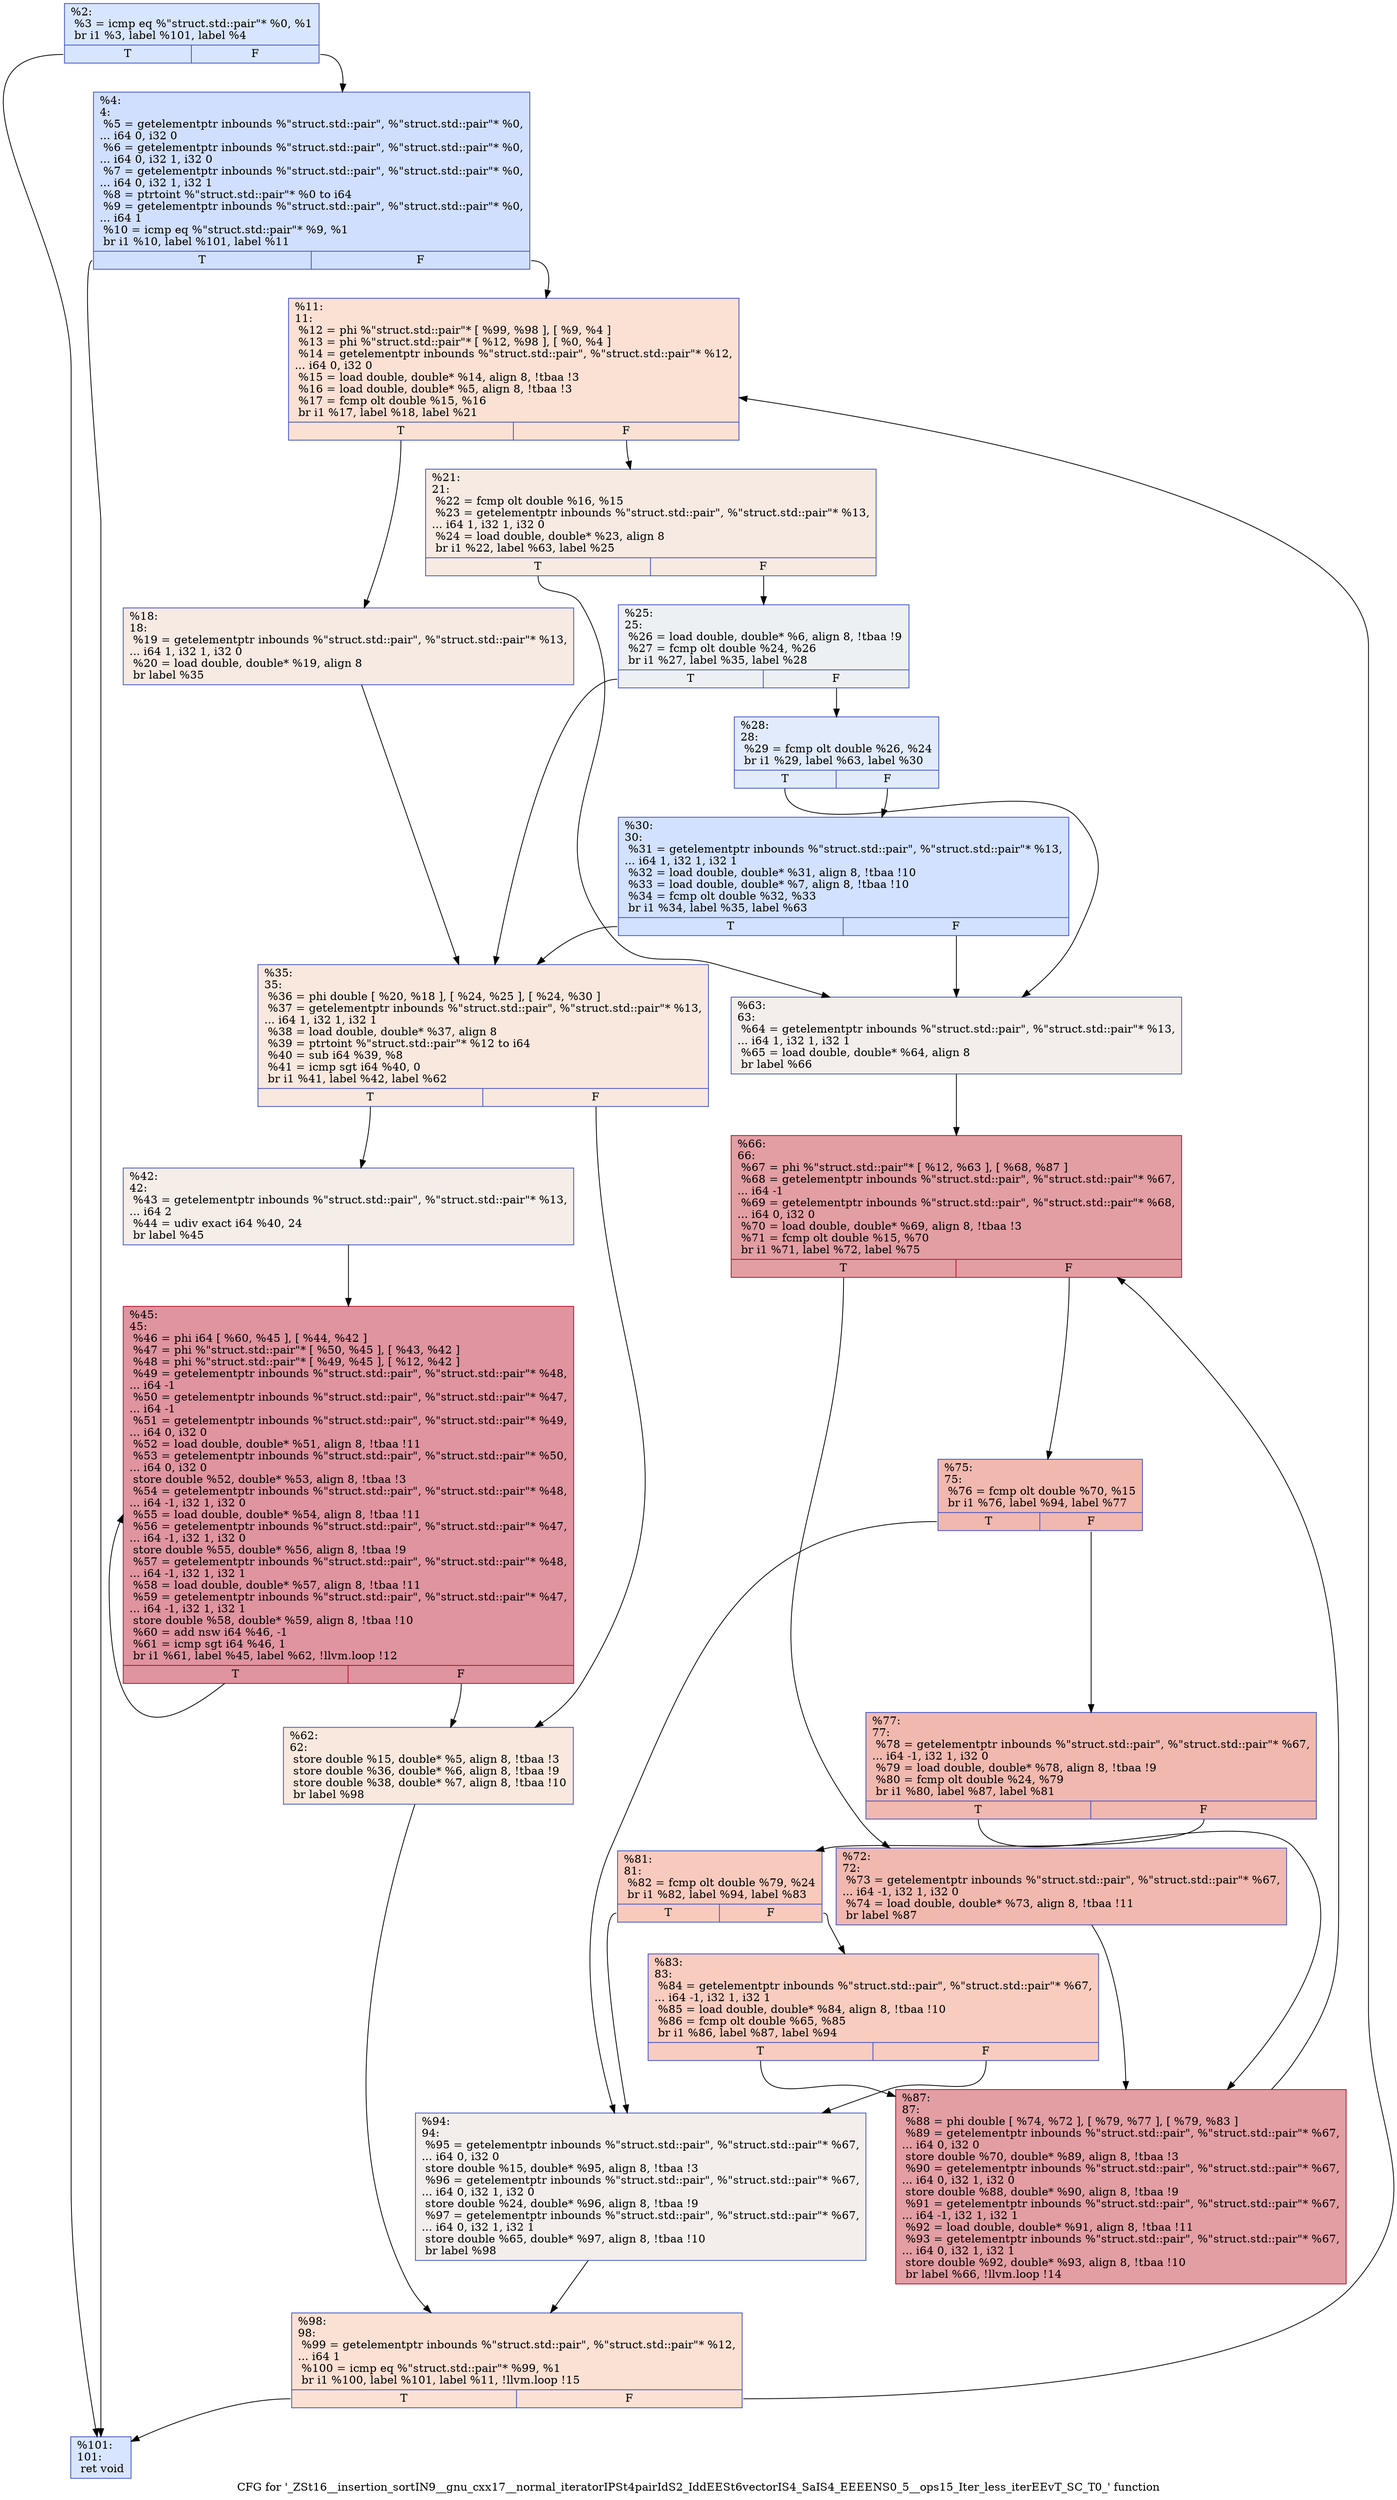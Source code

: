 digraph "CFG for '_ZSt16__insertion_sortIN9__gnu_cxx17__normal_iteratorIPSt4pairIdS2_IddEESt6vectorIS4_SaIS4_EEEENS0_5__ops15_Iter_less_iterEEvT_SC_T0_' function" {
	label="CFG for '_ZSt16__insertion_sortIN9__gnu_cxx17__normal_iteratorIPSt4pairIdS2_IddEESt6vectorIS4_SaIS4_EEEENS0_5__ops15_Iter_less_iterEEvT_SC_T0_' function";

	Node0x55e2c5d2f8f0 [shape=record,color="#3d50c3ff", style=filled, fillcolor="#a7c5fe70",label="{%2:\l  %3 = icmp eq %\"struct.std::pair\"* %0, %1\l  br i1 %3, label %101, label %4\l|{<s0>T|<s1>F}}"];
	Node0x55e2c5d2f8f0:s0 -> Node0x55e2c5d2f940;
	Node0x55e2c5d2f8f0:s1 -> Node0x55e2c5d2f990;
	Node0x55e2c5d2f990 [shape=record,color="#3d50c3ff", style=filled, fillcolor="#96b7ff70",label="{%4:\l4:                                                \l  %5 = getelementptr inbounds %\"struct.std::pair\", %\"struct.std::pair\"* %0,\l... i64 0, i32 0\l  %6 = getelementptr inbounds %\"struct.std::pair\", %\"struct.std::pair\"* %0,\l... i64 0, i32 1, i32 0\l  %7 = getelementptr inbounds %\"struct.std::pair\", %\"struct.std::pair\"* %0,\l... i64 0, i32 1, i32 1\l  %8 = ptrtoint %\"struct.std::pair\"* %0 to i64\l  %9 = getelementptr inbounds %\"struct.std::pair\", %\"struct.std::pair\"* %0,\l... i64 1\l  %10 = icmp eq %\"struct.std::pair\"* %9, %1\l  br i1 %10, label %101, label %11\l|{<s0>T|<s1>F}}"];
	Node0x55e2c5d2f990:s0 -> Node0x55e2c5d2f940;
	Node0x55e2c5d2f990:s1 -> Node0x55e2c5d2fa90;
	Node0x55e2c5d2fa90 [shape=record,color="#3d50c3ff", style=filled, fillcolor="#f7b99e70",label="{%11:\l11:                                               \l  %12 = phi %\"struct.std::pair\"* [ %99, %98 ], [ %9, %4 ]\l  %13 = phi %\"struct.std::pair\"* [ %12, %98 ], [ %0, %4 ]\l  %14 = getelementptr inbounds %\"struct.std::pair\", %\"struct.std::pair\"* %12,\l... i64 0, i32 0\l  %15 = load double, double* %14, align 8, !tbaa !3\l  %16 = load double, double* %5, align 8, !tbaa !3\l  %17 = fcmp olt double %15, %16\l  br i1 %17, label %18, label %21\l|{<s0>T|<s1>F}}"];
	Node0x55e2c5d2fa90:s0 -> Node0x55e2c5d339e0;
	Node0x55e2c5d2fa90:s1 -> Node0x55e2c5d33a30;
	Node0x55e2c5d339e0 [shape=record,color="#3d50c3ff", style=filled, fillcolor="#eed0c070",label="{%18:\l18:                                               \l  %19 = getelementptr inbounds %\"struct.std::pair\", %\"struct.std::pair\"* %13,\l... i64 1, i32 1, i32 0\l  %20 = load double, double* %19, align 8\l  br label %35\l}"];
	Node0x55e2c5d339e0 -> Node0x55e2c5d33c80;
	Node0x55e2c5d33a30 [shape=record,color="#3d50c3ff", style=filled, fillcolor="#eed0c070",label="{%21:\l21:                                               \l  %22 = fcmp olt double %16, %15\l  %23 = getelementptr inbounds %\"struct.std::pair\", %\"struct.std::pair\"* %13,\l... i64 1, i32 1, i32 0\l  %24 = load double, double* %23, align 8\l  br i1 %22, label %63, label %25\l|{<s0>T|<s1>F}}"];
	Node0x55e2c5d33a30:s0 -> Node0x55e2c5d33f20;
	Node0x55e2c5d33a30:s1 -> Node0x55e2c5d33f70;
	Node0x55e2c5d33f70 [shape=record,color="#3d50c3ff", style=filled, fillcolor="#d6dce470",label="{%25:\l25:                                               \l  %26 = load double, double* %6, align 8, !tbaa !9\l  %27 = fcmp olt double %24, %26\l  br i1 %27, label %35, label %28\l|{<s0>T|<s1>F}}"];
	Node0x55e2c5d33f70:s0 -> Node0x55e2c5d33c80;
	Node0x55e2c5d33f70:s1 -> Node0x55e2c5d341b0;
	Node0x55e2c5d341b0 [shape=record,color="#3d50c3ff", style=filled, fillcolor="#bbd1f870",label="{%28:\l28:                                               \l  %29 = fcmp olt double %26, %24\l  br i1 %29, label %63, label %30\l|{<s0>T|<s1>F}}"];
	Node0x55e2c5d341b0:s0 -> Node0x55e2c5d33f20;
	Node0x55e2c5d341b0:s1 -> Node0x55e2c5d34340;
	Node0x55e2c5d34340 [shape=record,color="#3d50c3ff", style=filled, fillcolor="#9abbff70",label="{%30:\l30:                                               \l  %31 = getelementptr inbounds %\"struct.std::pair\", %\"struct.std::pair\"* %13,\l... i64 1, i32 1, i32 1\l  %32 = load double, double* %31, align 8, !tbaa !10\l  %33 = load double, double* %7, align 8, !tbaa !10\l  %34 = fcmp olt double %32, %33\l  br i1 %34, label %35, label %63\l|{<s0>T|<s1>F}}"];
	Node0x55e2c5d34340:s0 -> Node0x55e2c5d33c80;
	Node0x55e2c5d34340:s1 -> Node0x55e2c5d33f20;
	Node0x55e2c5d33c80 [shape=record,color="#3d50c3ff", style=filled, fillcolor="#f2cab570",label="{%35:\l35:                                               \l  %36 = phi double [ %20, %18 ], [ %24, %25 ], [ %24, %30 ]\l  %37 = getelementptr inbounds %\"struct.std::pair\", %\"struct.std::pair\"* %13,\l... i64 1, i32 1, i32 1\l  %38 = load double, double* %37, align 8\l  %39 = ptrtoint %\"struct.std::pair\"* %12 to i64\l  %40 = sub i64 %39, %8\l  %41 = icmp sgt i64 %40, 0\l  br i1 %41, label %42, label %62\l|{<s0>T|<s1>F}}"];
	Node0x55e2c5d33c80:s0 -> Node0x55e2c5d34af0;
	Node0x55e2c5d33c80:s1 -> Node0x55e2c5d34b40;
	Node0x55e2c5d34af0 [shape=record,color="#3d50c3ff", style=filled, fillcolor="#e8d6cc70",label="{%42:\l42:                                               \l  %43 = getelementptr inbounds %\"struct.std::pair\", %\"struct.std::pair\"* %13,\l... i64 2\l  %44 = udiv exact i64 %40, 24\l  br label %45\l}"];
	Node0x55e2c5d34af0 -> Node0x55e2c5d34cd0;
	Node0x55e2c5d34cd0 [shape=record,color="#b70d28ff", style=filled, fillcolor="#b70d2870",label="{%45:\l45:                                               \l  %46 = phi i64 [ %60, %45 ], [ %44, %42 ]\l  %47 = phi %\"struct.std::pair\"* [ %50, %45 ], [ %43, %42 ]\l  %48 = phi %\"struct.std::pair\"* [ %49, %45 ], [ %12, %42 ]\l  %49 = getelementptr inbounds %\"struct.std::pair\", %\"struct.std::pair\"* %48,\l... i64 -1\l  %50 = getelementptr inbounds %\"struct.std::pair\", %\"struct.std::pair\"* %47,\l... i64 -1\l  %51 = getelementptr inbounds %\"struct.std::pair\", %\"struct.std::pair\"* %49,\l... i64 0, i32 0\l  %52 = load double, double* %51, align 8, !tbaa !11\l  %53 = getelementptr inbounds %\"struct.std::pair\", %\"struct.std::pair\"* %50,\l... i64 0, i32 0\l  store double %52, double* %53, align 8, !tbaa !3\l  %54 = getelementptr inbounds %\"struct.std::pair\", %\"struct.std::pair\"* %48,\l... i64 -1, i32 1, i32 0\l  %55 = load double, double* %54, align 8, !tbaa !11\l  %56 = getelementptr inbounds %\"struct.std::pair\", %\"struct.std::pair\"* %47,\l... i64 -1, i32 1, i32 0\l  store double %55, double* %56, align 8, !tbaa !9\l  %57 = getelementptr inbounds %\"struct.std::pair\", %\"struct.std::pair\"* %48,\l... i64 -1, i32 1, i32 1\l  %58 = load double, double* %57, align 8, !tbaa !11\l  %59 = getelementptr inbounds %\"struct.std::pair\", %\"struct.std::pair\"* %47,\l... i64 -1, i32 1, i32 1\l  store double %58, double* %59, align 8, !tbaa !10\l  %60 = add nsw i64 %46, -1\l  %61 = icmp sgt i64 %46, 1\l  br i1 %61, label %45, label %62, !llvm.loop !12\l|{<s0>T|<s1>F}}"];
	Node0x55e2c5d34cd0:s0 -> Node0x55e2c5d34cd0;
	Node0x55e2c5d34cd0:s1 -> Node0x55e2c5d34b40;
	Node0x55e2c5d34b40 [shape=record,color="#3d50c3ff", style=filled, fillcolor="#f2cab570",label="{%62:\l62:                                               \l  store double %15, double* %5, align 8, !tbaa !3\l  store double %36, double* %6, align 8, !tbaa !9\l  store double %38, double* %7, align 8, !tbaa !10\l  br label %98\l}"];
	Node0x55e2c5d34b40 -> Node0x55e2c5d2fe80;
	Node0x55e2c5d33f20 [shape=record,color="#3d50c3ff", style=filled, fillcolor="#e3d9d370",label="{%63:\l63:                                               \l  %64 = getelementptr inbounds %\"struct.std::pair\", %\"struct.std::pair\"* %13,\l... i64 1, i32 1, i32 1\l  %65 = load double, double* %64, align 8\l  br label %66\l}"];
	Node0x55e2c5d33f20 -> Node0x55e2c5d35e80;
	Node0x55e2c5d35e80 [shape=record,color="#b70d28ff", style=filled, fillcolor="#be242e70",label="{%66:\l66:                                               \l  %67 = phi %\"struct.std::pair\"* [ %12, %63 ], [ %68, %87 ]\l  %68 = getelementptr inbounds %\"struct.std::pair\", %\"struct.std::pair\"* %67,\l... i64 -1\l  %69 = getelementptr inbounds %\"struct.std::pair\", %\"struct.std::pair\"* %68,\l... i64 0, i32 0\l  %70 = load double, double* %69, align 8, !tbaa !3\l  %71 = fcmp olt double %15, %70\l  br i1 %71, label %72, label %75\l|{<s0>T|<s1>F}}"];
	Node0x55e2c5d35e80:s0 -> Node0x55e2c5d362a0;
	Node0x55e2c5d35e80:s1 -> Node0x55e2c5d362f0;
	Node0x55e2c5d362a0 [shape=record,color="#3d50c3ff", style=filled, fillcolor="#dc5d4a70",label="{%72:\l72:                                               \l  %73 = getelementptr inbounds %\"struct.std::pair\", %\"struct.std::pair\"* %67,\l... i64 -1, i32 1, i32 0\l  %74 = load double, double* %73, align 8, !tbaa !11\l  br label %87\l}"];
	Node0x55e2c5d362a0 -> Node0x55e2c5d35f40;
	Node0x55e2c5d362f0 [shape=record,color="#3d50c3ff", style=filled, fillcolor="#dc5d4a70",label="{%75:\l75:                                               \l  %76 = fcmp olt double %70, %15\l  br i1 %76, label %94, label %77\l|{<s0>T|<s1>F}}"];
	Node0x55e2c5d362f0:s0 -> Node0x55e2c5d36640;
	Node0x55e2c5d362f0:s1 -> Node0x55e2c5d36690;
	Node0x55e2c5d36690 [shape=record,color="#3d50c3ff", style=filled, fillcolor="#dc5d4a70",label="{%77:\l77:                                               \l  %78 = getelementptr inbounds %\"struct.std::pair\", %\"struct.std::pair\"* %67,\l... i64 -1, i32 1, i32 0\l  %79 = load double, double* %78, align 8, !tbaa !9\l  %80 = fcmp olt double %24, %79\l  br i1 %80, label %87, label %81\l|{<s0>T|<s1>F}}"];
	Node0x55e2c5d36690:s0 -> Node0x55e2c5d35f40;
	Node0x55e2c5d36690:s1 -> Node0x55e2c5d36970;
	Node0x55e2c5d36970 [shape=record,color="#3d50c3ff", style=filled, fillcolor="#ef886b70",label="{%81:\l81:                                               \l  %82 = fcmp olt double %79, %24\l  br i1 %82, label %94, label %83\l|{<s0>T|<s1>F}}"];
	Node0x55e2c5d36970:s0 -> Node0x55e2c5d36640;
	Node0x55e2c5d36970:s1 -> Node0x55e2c5d36b00;
	Node0x55e2c5d36b00 [shape=record,color="#3d50c3ff", style=filled, fillcolor="#f08b6e70",label="{%83:\l83:                                               \l  %84 = getelementptr inbounds %\"struct.std::pair\", %\"struct.std::pair\"* %67,\l... i64 -1, i32 1, i32 1\l  %85 = load double, double* %84, align 8, !tbaa !10\l  %86 = fcmp olt double %65, %85\l  br i1 %86, label %87, label %94\l|{<s0>T|<s1>F}}"];
	Node0x55e2c5d36b00:s0 -> Node0x55e2c5d35f40;
	Node0x55e2c5d36b00:s1 -> Node0x55e2c5d36640;
	Node0x55e2c5d35f40 [shape=record,color="#b70d28ff", style=filled, fillcolor="#be242e70",label="{%87:\l87:                                               \l  %88 = phi double [ %74, %72 ], [ %79, %77 ], [ %79, %83 ]\l  %89 = getelementptr inbounds %\"struct.std::pair\", %\"struct.std::pair\"* %67,\l... i64 0, i32 0\l  store double %70, double* %89, align 8, !tbaa !3\l  %90 = getelementptr inbounds %\"struct.std::pair\", %\"struct.std::pair\"* %67,\l... i64 0, i32 1, i32 0\l  store double %88, double* %90, align 8, !tbaa !9\l  %91 = getelementptr inbounds %\"struct.std::pair\", %\"struct.std::pair\"* %67,\l... i64 -1, i32 1, i32 1\l  %92 = load double, double* %91, align 8, !tbaa !11\l  %93 = getelementptr inbounds %\"struct.std::pair\", %\"struct.std::pair\"* %67,\l... i64 0, i32 1, i32 1\l  store double %92, double* %93, align 8, !tbaa !10\l  br label %66, !llvm.loop !14\l}"];
	Node0x55e2c5d35f40 -> Node0x55e2c5d35e80;
	Node0x55e2c5d36640 [shape=record,color="#3d50c3ff", style=filled, fillcolor="#e3d9d370",label="{%94:\l94:                                               \l  %95 = getelementptr inbounds %\"struct.std::pair\", %\"struct.std::pair\"* %67,\l... i64 0, i32 0\l  store double %15, double* %95, align 8, !tbaa !3\l  %96 = getelementptr inbounds %\"struct.std::pair\", %\"struct.std::pair\"* %67,\l... i64 0, i32 1, i32 0\l  store double %24, double* %96, align 8, !tbaa !9\l  %97 = getelementptr inbounds %\"struct.std::pair\", %\"struct.std::pair\"* %67,\l... i64 0, i32 1, i32 1\l  store double %65, double* %97, align 8, !tbaa !10\l  br label %98\l}"];
	Node0x55e2c5d36640 -> Node0x55e2c5d2fe80;
	Node0x55e2c5d2fe80 [shape=record,color="#3d50c3ff", style=filled, fillcolor="#f7b99e70",label="{%98:\l98:                                               \l  %99 = getelementptr inbounds %\"struct.std::pair\", %\"struct.std::pair\"* %12,\l... i64 1\l  %100 = icmp eq %\"struct.std::pair\"* %99, %1\l  br i1 %100, label %101, label %11, !llvm.loop !15\l|{<s0>T|<s1>F}}"];
	Node0x55e2c5d2fe80:s0 -> Node0x55e2c5d2f940;
	Node0x55e2c5d2fe80:s1 -> Node0x55e2c5d2fa90;
	Node0x55e2c5d2f940 [shape=record,color="#3d50c3ff", style=filled, fillcolor="#a7c5fe70",label="{%101:\l101:                                              \l  ret void\l}"];
}
